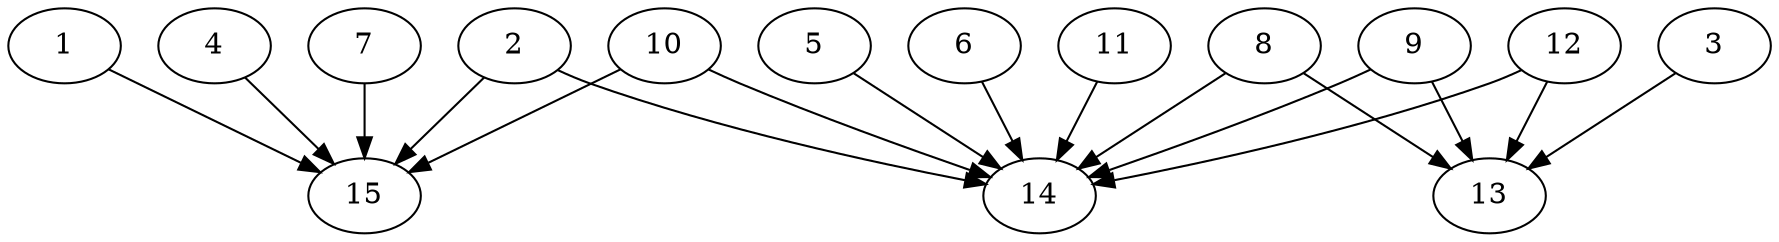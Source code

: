 // DAG automatically generated by daggen at Thu Oct  3 13:59:27 2019
// ./daggen --dot -n 15 --ccr 0.5 --fat 0.9 --regular 0.5 --density 0.7 --mindata 5242880 --maxdata 52428800 
digraph G {
  1 [size="16119808", alpha="0.19", expect_size="8059904"] 
  1 -> 15 [size ="8059904"]
  2 [size="40134656", alpha="0.12", expect_size="20067328"] 
  2 -> 14 [size ="20067328"]
  2 -> 15 [size ="20067328"]
  3 [size="40478720", alpha="0.04", expect_size="20239360"] 
  3 -> 13 [size ="20239360"]
  4 [size="72415232", alpha="0.09", expect_size="36207616"] 
  4 -> 15 [size ="36207616"]
  5 [size="45940736", alpha="0.13", expect_size="22970368"] 
  5 -> 14 [size ="22970368"]
  6 [size="20248576", alpha="0.09", expect_size="10124288"] 
  6 -> 14 [size ="10124288"]
  7 [size="94324736", alpha="0.17", expect_size="47162368"] 
  7 -> 15 [size ="47162368"]
  8 [size="42215424", alpha="0.08", expect_size="21107712"] 
  8 -> 13 [size ="21107712"]
  8 -> 14 [size ="21107712"]
  9 [size="85469184", alpha="0.06", expect_size="42734592"] 
  9 -> 13 [size ="42734592"]
  9 -> 14 [size ="42734592"]
  10 [size="36120576", alpha="0.19", expect_size="18060288"] 
  10 -> 14 [size ="18060288"]
  10 -> 15 [size ="18060288"]
  11 [size="74108928", alpha="0.19", expect_size="37054464"] 
  11 -> 14 [size ="37054464"]
  12 [size="69423104", alpha="0.07", expect_size="34711552"] 
  12 -> 13 [size ="34711552"]
  12 -> 14 [size ="34711552"]
  13 [size="31981568", alpha="0.08", expect_size="15990784"] 
  14 [size="48510976", alpha="0.11", expect_size="24255488"] 
  15 [size="92168192", alpha="0.13", expect_size="46084096"] 
}
